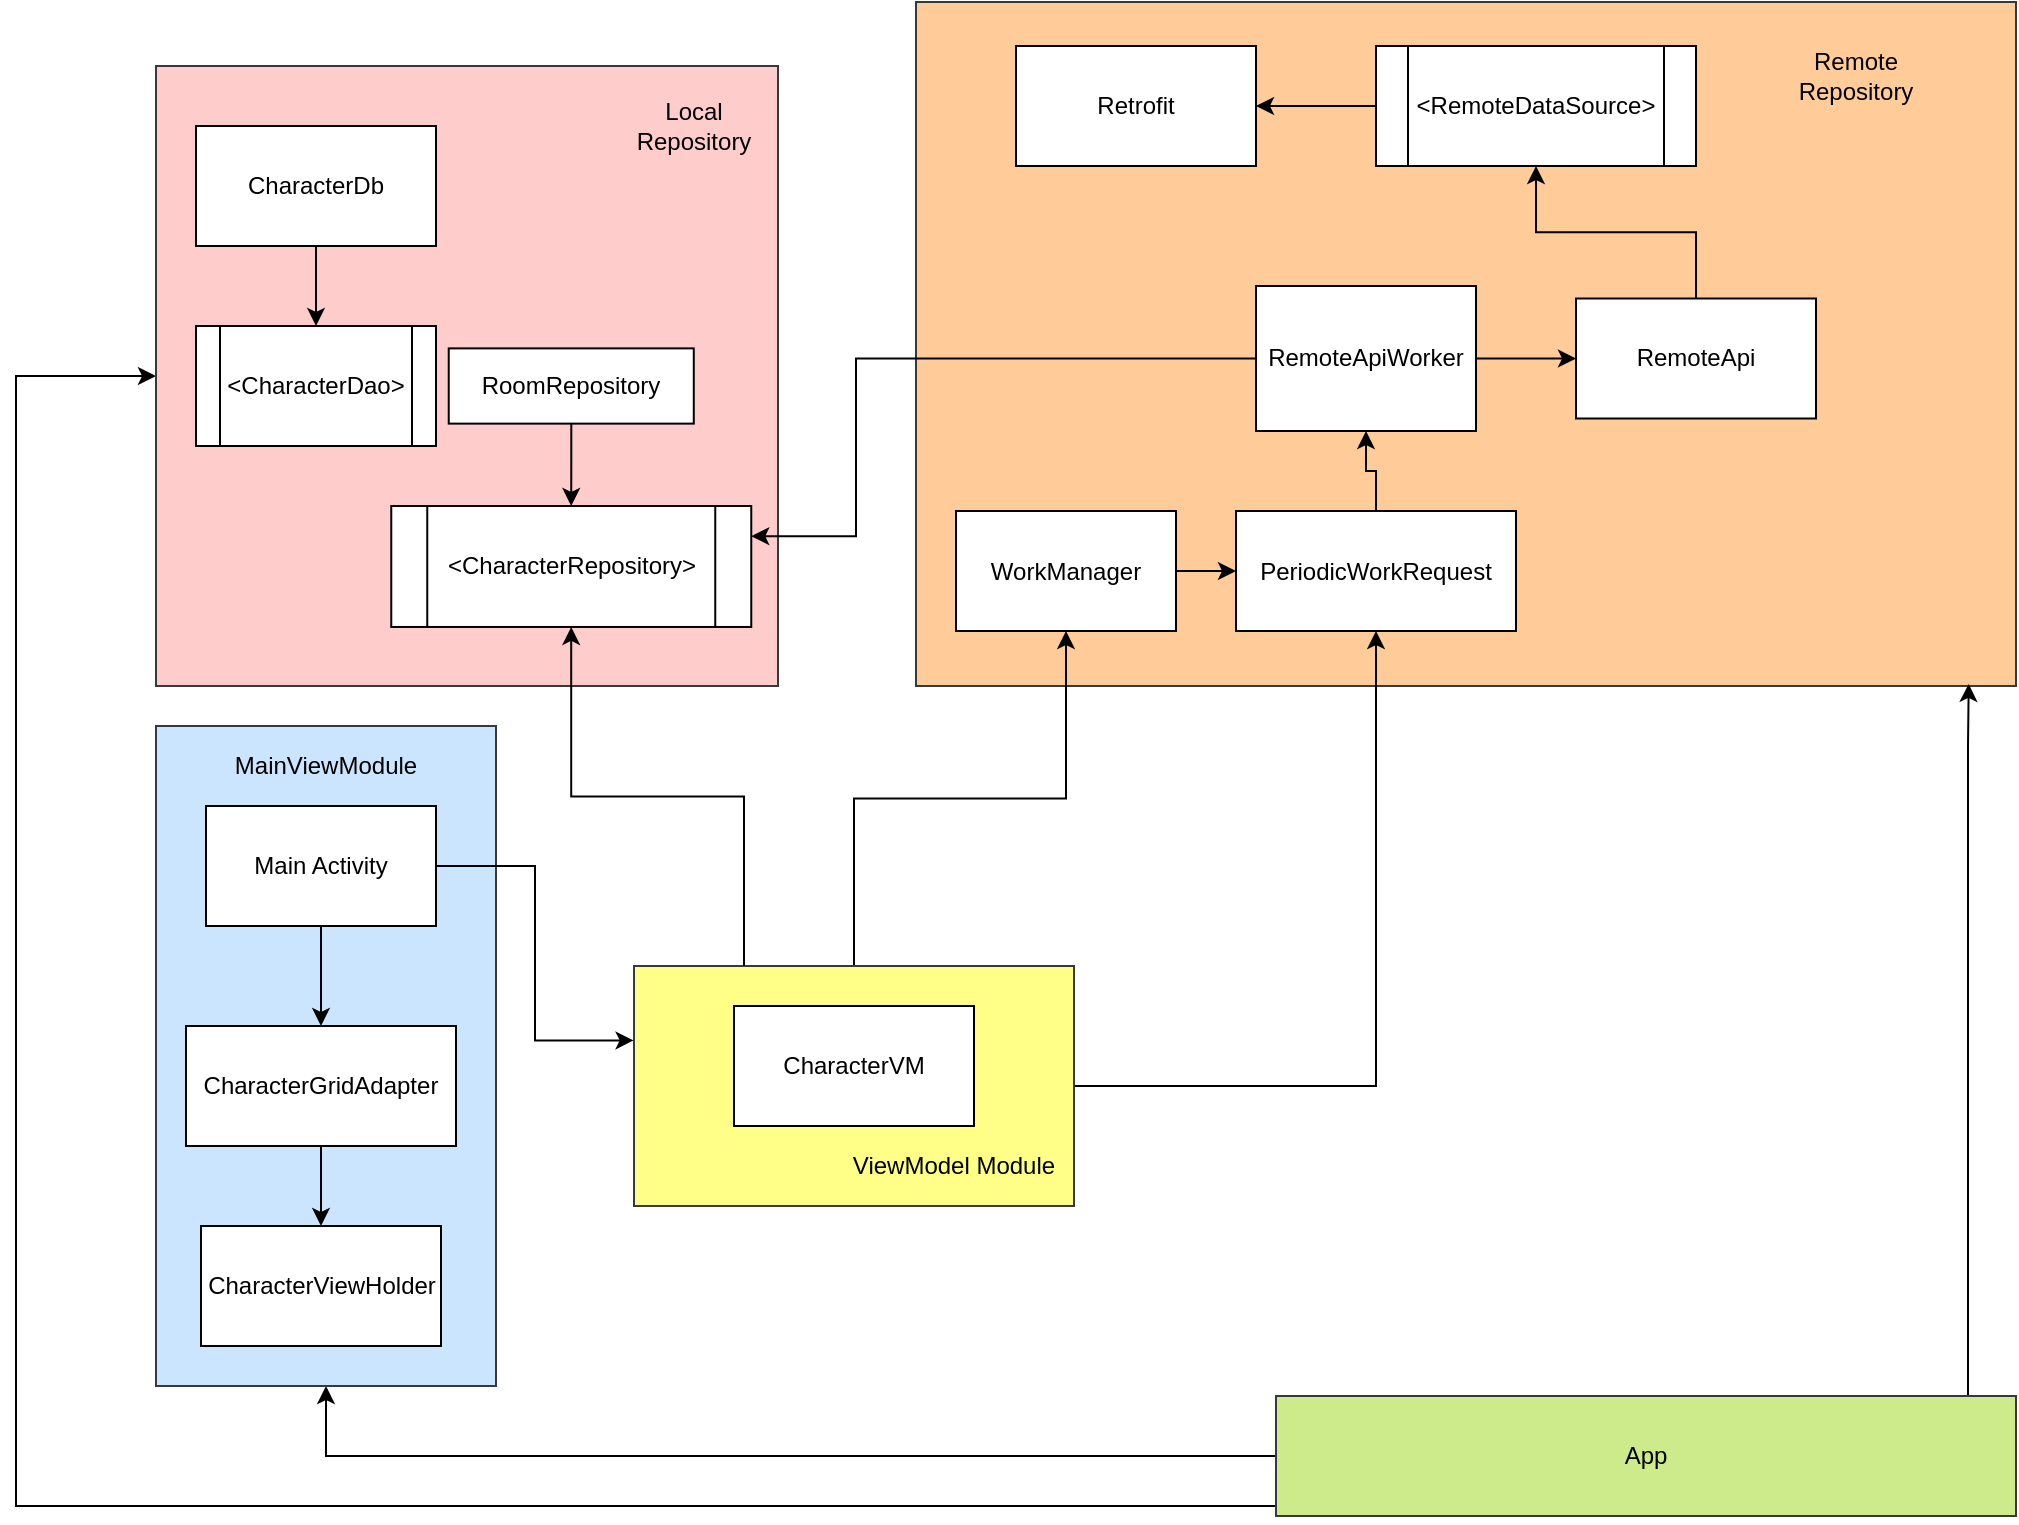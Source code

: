 <mxfile version="13.5.8" type="github">
  <diagram id="C5RBs43oDa-KdzZeNtuy" name="Page-1">
    <mxGraphModel dx="1082" dy="1792" grid="1" gridSize="10" guides="1" tooltips="1" connect="1" arrows="1" fold="1" page="1" pageScale="1" pageWidth="827" pageHeight="1169" math="0" shadow="0">
      <root>
        <mxCell id="WIyWlLk6GJQsqaUBKTNV-0" />
        <mxCell id="WIyWlLk6GJQsqaUBKTNV-1" parent="WIyWlLk6GJQsqaUBKTNV-0" />
        <mxCell id="VCV_zSZ3CbnGd2czirGp-83" value="" style="rounded=0;whiteSpace=wrap;html=1;fillColor=#ffcc99;strokeColor=#36393d;" vertex="1" parent="WIyWlLk6GJQsqaUBKTNV-1">
          <mxGeometry x="460" y="-172" width="550" height="342" as="geometry" />
        </mxCell>
        <mxCell id="VCV_zSZ3CbnGd2czirGp-85" style="edgeStyle=orthogonalEdgeStyle;rounded=0;orthogonalLoop=1;jettySize=auto;html=1;entryX=0.5;entryY=1;entryDx=0;entryDy=0;" edge="1" parent="WIyWlLk6GJQsqaUBKTNV-1" source="VCV_zSZ3CbnGd2czirGp-66" target="VCV_zSZ3CbnGd2czirGp-25">
          <mxGeometry relative="1" as="geometry" />
        </mxCell>
        <mxCell id="VCV_zSZ3CbnGd2czirGp-87" style="edgeStyle=orthogonalEdgeStyle;rounded=0;orthogonalLoop=1;jettySize=auto;html=1;" edge="1" parent="WIyWlLk6GJQsqaUBKTNV-1" source="VCV_zSZ3CbnGd2czirGp-66" target="VCV_zSZ3CbnGd2czirGp-19">
          <mxGeometry relative="1" as="geometry" />
        </mxCell>
        <mxCell id="VCV_zSZ3CbnGd2czirGp-66" value="" style="rounded=0;whiteSpace=wrap;html=1;fillColor=#ffff88;strokeColor=#36393d;" vertex="1" parent="WIyWlLk6GJQsqaUBKTNV-1">
          <mxGeometry x="319" y="310" width="220" height="120" as="geometry" />
        </mxCell>
        <mxCell id="VCV_zSZ3CbnGd2czirGp-4" value="CharacterVM" style="rounded=0;whiteSpace=wrap;html=1;" vertex="1" parent="WIyWlLk6GJQsqaUBKTNV-1">
          <mxGeometry x="369" y="330" width="120" height="60" as="geometry" />
        </mxCell>
        <mxCell id="VCV_zSZ3CbnGd2czirGp-109" value="" style="edgeStyle=orthogonalEdgeStyle;rounded=0;orthogonalLoop=1;jettySize=auto;html=1;" edge="1" parent="WIyWlLk6GJQsqaUBKTNV-1" source="VCV_zSZ3CbnGd2czirGp-17" target="VCV_zSZ3CbnGd2czirGp-53">
          <mxGeometry relative="1" as="geometry" />
        </mxCell>
        <mxCell id="VCV_zSZ3CbnGd2czirGp-17" value="RemoteApi" style="rounded=0;whiteSpace=wrap;html=1;" vertex="1" parent="WIyWlLk6GJQsqaUBKTNV-1">
          <mxGeometry x="790" y="-23.75" width="120" height="60" as="geometry" />
        </mxCell>
        <mxCell id="VCV_zSZ3CbnGd2czirGp-96" value="" style="edgeStyle=orthogonalEdgeStyle;rounded=0;orthogonalLoop=1;jettySize=auto;html=1;" edge="1" parent="WIyWlLk6GJQsqaUBKTNV-1" source="VCV_zSZ3CbnGd2czirGp-19" target="VCV_zSZ3CbnGd2czirGp-74">
          <mxGeometry relative="1" as="geometry" />
        </mxCell>
        <mxCell id="VCV_zSZ3CbnGd2czirGp-19" value="PeriodicWorkRequest" style="rounded=0;whiteSpace=wrap;html=1;" vertex="1" parent="WIyWlLk6GJQsqaUBKTNV-1">
          <mxGeometry x="620" y="82.5" width="140" height="60" as="geometry" />
        </mxCell>
        <mxCell id="VCV_zSZ3CbnGd2czirGp-95" value="" style="edgeStyle=orthogonalEdgeStyle;rounded=0;orthogonalLoop=1;jettySize=auto;html=1;" edge="1" parent="WIyWlLk6GJQsqaUBKTNV-1" source="VCV_zSZ3CbnGd2czirGp-25" target="VCV_zSZ3CbnGd2czirGp-19">
          <mxGeometry relative="1" as="geometry" />
        </mxCell>
        <mxCell id="VCV_zSZ3CbnGd2czirGp-25" value="WorkManager" style="rounded=0;whiteSpace=wrap;html=1;" vertex="1" parent="WIyWlLk6GJQsqaUBKTNV-1">
          <mxGeometry x="480" y="82.5" width="110" height="60" as="geometry" />
        </mxCell>
        <mxCell id="VCV_zSZ3CbnGd2czirGp-89" style="edgeStyle=orthogonalEdgeStyle;rounded=0;orthogonalLoop=1;jettySize=auto;html=1;entryX=0.957;entryY=0.997;entryDx=0;entryDy=0;entryPerimeter=0;" edge="1" parent="WIyWlLk6GJQsqaUBKTNV-1" source="VCV_zSZ3CbnGd2czirGp-31" target="VCV_zSZ3CbnGd2czirGp-83">
          <mxGeometry relative="1" as="geometry">
            <Array as="points">
              <mxPoint x="986" y="200" />
              <mxPoint x="986" y="200" />
            </Array>
          </mxGeometry>
        </mxCell>
        <mxCell id="VCV_zSZ3CbnGd2czirGp-90" style="edgeStyle=orthogonalEdgeStyle;rounded=0;orthogonalLoop=1;jettySize=auto;html=1;exitX=0.25;exitY=0;exitDx=0;exitDy=0;" edge="1" parent="WIyWlLk6GJQsqaUBKTNV-1" source="VCV_zSZ3CbnGd2czirGp-31" target="VCV_zSZ3CbnGd2czirGp-71">
          <mxGeometry relative="1" as="geometry">
            <Array as="points">
              <mxPoint x="710" y="580" />
              <mxPoint x="10" y="580" />
              <mxPoint x="10" y="15" />
            </Array>
          </mxGeometry>
        </mxCell>
        <mxCell id="VCV_zSZ3CbnGd2czirGp-91" style="edgeStyle=orthogonalEdgeStyle;rounded=0;orthogonalLoop=1;jettySize=auto;html=1;entryX=0.5;entryY=1;entryDx=0;entryDy=0;" edge="1" parent="WIyWlLk6GJQsqaUBKTNV-1" source="VCV_zSZ3CbnGd2czirGp-31" target="VCV_zSZ3CbnGd2czirGp-61">
          <mxGeometry relative="1" as="geometry" />
        </mxCell>
        <mxCell id="VCV_zSZ3CbnGd2czirGp-31" value="App" style="rounded=0;whiteSpace=wrap;html=1;fillColor=#cdeb8b;strokeColor=#36393d;" vertex="1" parent="WIyWlLk6GJQsqaUBKTNV-1">
          <mxGeometry x="640" y="525" width="370" height="60" as="geometry" />
        </mxCell>
        <mxCell id="VCV_zSZ3CbnGd2czirGp-55" style="edgeStyle=orthogonalEdgeStyle;rounded=0;orthogonalLoop=1;jettySize=auto;html=1;" edge="1" parent="WIyWlLk6GJQsqaUBKTNV-1" source="VCV_zSZ3CbnGd2czirGp-53" target="VCV_zSZ3CbnGd2czirGp-54">
          <mxGeometry relative="1" as="geometry" />
        </mxCell>
        <mxCell id="VCV_zSZ3CbnGd2czirGp-53" value="&amp;lt;RemoteDataSource&amp;gt;" style="shape=process;whiteSpace=wrap;html=1;backgroundOutline=1;" vertex="1" parent="WIyWlLk6GJQsqaUBKTNV-1">
          <mxGeometry x="690" y="-150" width="160" height="60" as="geometry" />
        </mxCell>
        <mxCell id="VCV_zSZ3CbnGd2czirGp-54" value="Retrofit" style="rounded=0;whiteSpace=wrap;html=1;" vertex="1" parent="WIyWlLk6GJQsqaUBKTNV-1">
          <mxGeometry x="510" y="-150" width="120" height="60" as="geometry" />
        </mxCell>
        <mxCell id="VCV_zSZ3CbnGd2czirGp-67" value="ViewModel Module" style="text;html=1;strokeColor=none;fillColor=none;align=center;verticalAlign=middle;whiteSpace=wrap;rounded=0;" vertex="1" parent="WIyWlLk6GJQsqaUBKTNV-1">
          <mxGeometry x="414" y="400" width="130" height="20" as="geometry" />
        </mxCell>
        <mxCell id="VCV_zSZ3CbnGd2czirGp-68" value="" style="group" vertex="1" connectable="0" parent="WIyWlLk6GJQsqaUBKTNV-1">
          <mxGeometry x="80" y="190" width="170" height="330" as="geometry" />
        </mxCell>
        <mxCell id="VCV_zSZ3CbnGd2czirGp-61" value="" style="rounded=0;whiteSpace=wrap;html=1;fillColor=#cce5ff;strokeColor=#36393d;" vertex="1" parent="VCV_zSZ3CbnGd2czirGp-68">
          <mxGeometry width="170" height="330" as="geometry" />
        </mxCell>
        <mxCell id="VCV_zSZ3CbnGd2czirGp-2" value="Main Activity" style="rounded=0;whiteSpace=wrap;html=1;" vertex="1" parent="VCV_zSZ3CbnGd2czirGp-68">
          <mxGeometry x="25" y="40" width="115" height="60" as="geometry" />
        </mxCell>
        <mxCell id="VCV_zSZ3CbnGd2czirGp-6" value="CharacterGridAdapter" style="rounded=0;whiteSpace=wrap;html=1;" vertex="1" parent="VCV_zSZ3CbnGd2czirGp-68">
          <mxGeometry x="15" y="150" width="135" height="60" as="geometry" />
        </mxCell>
        <mxCell id="VCV_zSZ3CbnGd2czirGp-7" style="edgeStyle=orthogonalEdgeStyle;rounded=0;orthogonalLoop=1;jettySize=auto;html=1;" edge="1" parent="VCV_zSZ3CbnGd2czirGp-68" source="VCV_zSZ3CbnGd2czirGp-2" target="VCV_zSZ3CbnGd2czirGp-6">
          <mxGeometry relative="1" as="geometry" />
        </mxCell>
        <mxCell id="VCV_zSZ3CbnGd2czirGp-47" value="CharacterViewHolder" style="rounded=0;whiteSpace=wrap;html=1;" vertex="1" parent="VCV_zSZ3CbnGd2czirGp-68">
          <mxGeometry x="22.5" y="250" width="120" height="60" as="geometry" />
        </mxCell>
        <mxCell id="VCV_zSZ3CbnGd2czirGp-48" style="edgeStyle=orthogonalEdgeStyle;rounded=0;orthogonalLoop=1;jettySize=auto;html=1;exitX=0.5;exitY=1;exitDx=0;exitDy=0;" edge="1" parent="VCV_zSZ3CbnGd2czirGp-68" source="VCV_zSZ3CbnGd2czirGp-6" target="VCV_zSZ3CbnGd2czirGp-47">
          <mxGeometry relative="1" as="geometry" />
        </mxCell>
        <mxCell id="VCV_zSZ3CbnGd2czirGp-63" value="MainViewModule" style="text;html=1;strokeColor=none;fillColor=none;align=center;verticalAlign=middle;whiteSpace=wrap;rounded=0;" vertex="1" parent="VCV_zSZ3CbnGd2czirGp-68">
          <mxGeometry x="65" y="10" width="40" height="20" as="geometry" />
        </mxCell>
        <mxCell id="VCV_zSZ3CbnGd2czirGp-100" value="" style="edgeStyle=orthogonalEdgeStyle;rounded=0;orthogonalLoop=1;jettySize=auto;html=1;" edge="1" parent="WIyWlLk6GJQsqaUBKTNV-1" source="VCV_zSZ3CbnGd2czirGp-74" target="VCV_zSZ3CbnGd2czirGp-17">
          <mxGeometry relative="1" as="geometry" />
        </mxCell>
        <mxCell id="VCV_zSZ3CbnGd2czirGp-74" value="RemoteApiWorker" style="rounded=0;whiteSpace=wrap;html=1;" vertex="1" parent="WIyWlLk6GJQsqaUBKTNV-1">
          <mxGeometry x="630" y="-30" width="110" height="72.5" as="geometry" />
        </mxCell>
        <mxCell id="VCV_zSZ3CbnGd2czirGp-80" value="" style="group" vertex="1" connectable="0" parent="WIyWlLk6GJQsqaUBKTNV-1">
          <mxGeometry x="80" y="-140" width="330" height="310" as="geometry" />
        </mxCell>
        <mxCell id="VCV_zSZ3CbnGd2czirGp-71" value="" style="rounded=0;whiteSpace=wrap;html=1;fillColor=#ffcccc;strokeColor=#36393d;" vertex="1" parent="VCV_zSZ3CbnGd2czirGp-80">
          <mxGeometry width="311" height="310" as="geometry" />
        </mxCell>
        <mxCell id="VCV_zSZ3CbnGd2czirGp-21" value="RoomRepository" style="rounded=0;whiteSpace=wrap;html=1;" vertex="1" parent="VCV_zSZ3CbnGd2czirGp-80">
          <mxGeometry x="146.37" y="141.19" width="122.52" height="37.62" as="geometry" />
        </mxCell>
        <mxCell id="VCV_zSZ3CbnGd2czirGp-27" value="&amp;lt;CharacterRepository&amp;gt;" style="shape=process;whiteSpace=wrap;html=1;backgroundOutline=1;" vertex="1" parent="VCV_zSZ3CbnGd2czirGp-80">
          <mxGeometry x="117.63" y="220" width="180" height="60.48" as="geometry" />
        </mxCell>
        <mxCell id="VCV_zSZ3CbnGd2czirGp-72" value="Local Repository&lt;br&gt;" style="text;html=1;strokeColor=none;fillColor=none;align=center;verticalAlign=middle;whiteSpace=wrap;rounded=0;" vertex="1" parent="VCV_zSZ3CbnGd2czirGp-80">
          <mxGeometry x="241.342" y="14.762" width="56.29" height="29.524" as="geometry" />
        </mxCell>
        <mxCell id="VCV_zSZ3CbnGd2czirGp-28" value="" style="edgeStyle=orthogonalEdgeStyle;rounded=0;orthogonalLoop=1;jettySize=auto;html=1;" edge="1" parent="VCV_zSZ3CbnGd2czirGp-80" source="VCV_zSZ3CbnGd2czirGp-21" target="VCV_zSZ3CbnGd2czirGp-27">
          <mxGeometry relative="1" as="geometry" />
        </mxCell>
        <mxCell id="VCV_zSZ3CbnGd2czirGp-35" value="&amp;lt;CharacterDao&amp;gt;" style="shape=process;whiteSpace=wrap;html=1;backgroundOutline=1;" vertex="1" parent="VCV_zSZ3CbnGd2czirGp-80">
          <mxGeometry x="20" y="130" width="120" height="60" as="geometry" />
        </mxCell>
        <mxCell id="VCV_zSZ3CbnGd2czirGp-79" value="" style="edgeStyle=orthogonalEdgeStyle;rounded=0;orthogonalLoop=1;jettySize=auto;html=1;" edge="1" parent="VCV_zSZ3CbnGd2czirGp-80" source="VCV_zSZ3CbnGd2czirGp-36" target="VCV_zSZ3CbnGd2czirGp-35">
          <mxGeometry relative="1" as="geometry" />
        </mxCell>
        <mxCell id="VCV_zSZ3CbnGd2czirGp-36" value="CharacterDb" style="rounded=0;whiteSpace=wrap;html=1;" vertex="1" parent="VCV_zSZ3CbnGd2czirGp-80">
          <mxGeometry x="20" y="30" width="120" height="60" as="geometry" />
        </mxCell>
        <mxCell id="VCV_zSZ3CbnGd2czirGp-84" value="Remote Repository" style="text;html=1;strokeColor=none;fillColor=none;align=center;verticalAlign=middle;whiteSpace=wrap;rounded=0;" vertex="1" parent="WIyWlLk6GJQsqaUBKTNV-1">
          <mxGeometry x="910" y="-145" width="40" height="20" as="geometry" />
        </mxCell>
        <mxCell id="VCV_zSZ3CbnGd2czirGp-86" style="edgeStyle=orthogonalEdgeStyle;rounded=0;orthogonalLoop=1;jettySize=auto;html=1;exitX=0.25;exitY=0;exitDx=0;exitDy=0;" edge="1" parent="WIyWlLk6GJQsqaUBKTNV-1" source="VCV_zSZ3CbnGd2czirGp-66" target="VCV_zSZ3CbnGd2czirGp-27">
          <mxGeometry relative="1" as="geometry" />
        </mxCell>
        <mxCell id="VCV_zSZ3CbnGd2czirGp-93" style="edgeStyle=orthogonalEdgeStyle;rounded=0;orthogonalLoop=1;jettySize=auto;html=1;entryX=-0.001;entryY=0.31;entryDx=0;entryDy=0;entryPerimeter=0;" edge="1" parent="WIyWlLk6GJQsqaUBKTNV-1" source="VCV_zSZ3CbnGd2czirGp-2" target="VCV_zSZ3CbnGd2czirGp-66">
          <mxGeometry relative="1" as="geometry" />
        </mxCell>
        <mxCell id="VCV_zSZ3CbnGd2czirGp-110" style="edgeStyle=orthogonalEdgeStyle;rounded=0;orthogonalLoop=1;jettySize=auto;html=1;entryX=1;entryY=0.25;entryDx=0;entryDy=0;" edge="1" parent="WIyWlLk6GJQsqaUBKTNV-1" source="VCV_zSZ3CbnGd2czirGp-74" target="VCV_zSZ3CbnGd2czirGp-27">
          <mxGeometry relative="1" as="geometry">
            <Array as="points">
              <mxPoint x="430" y="6" />
              <mxPoint x="430" y="95" />
            </Array>
          </mxGeometry>
        </mxCell>
      </root>
    </mxGraphModel>
  </diagram>
</mxfile>

